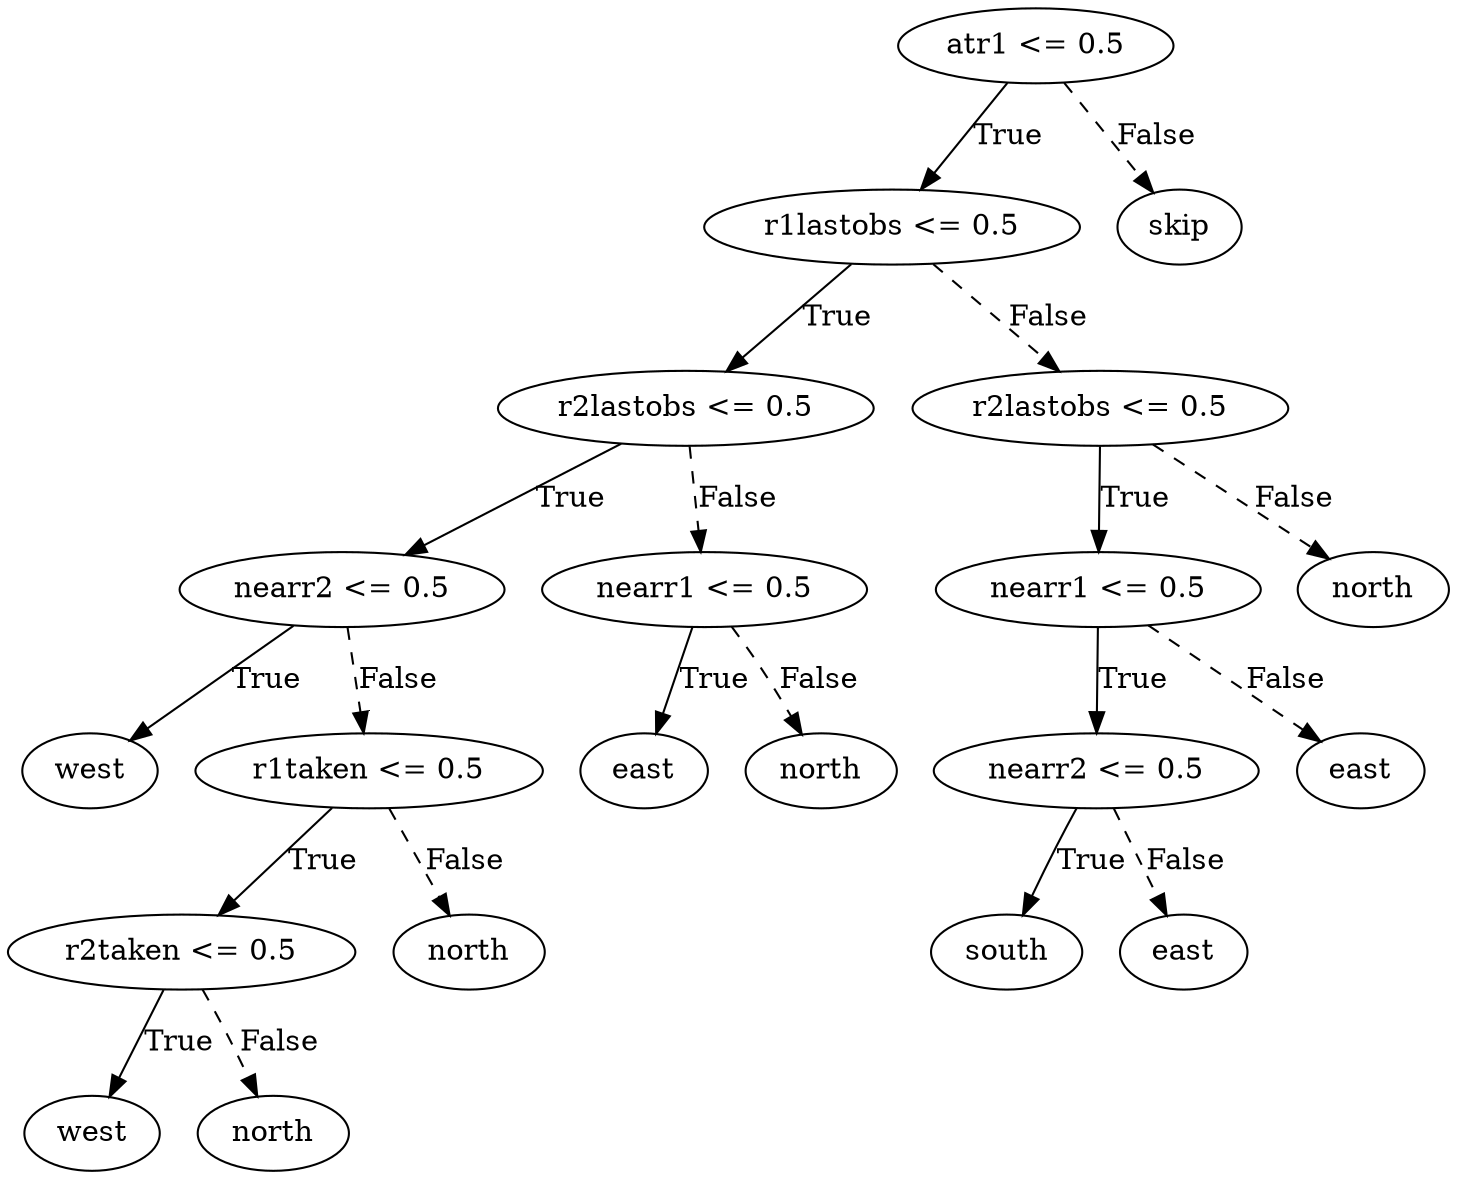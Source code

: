 digraph {
0 [label="atr1 <= 0.5"];
1 [label="r1lastobs <= 0.5"];
2 [label="r2lastobs <= 0.5"];
3 [label="nearr2 <= 0.5"];
4 [label="west"];
3 -> 4 [label="True"];
5 [label="r1taken <= 0.5"];
6 [label="r2taken <= 0.5"];
7 [label="west"];
6 -> 7 [label="True"];
8 [label="north"];
6 -> 8 [style="dashed", label="False"];
5 -> 6 [label="True"];
9 [label="north"];
5 -> 9 [style="dashed", label="False"];
3 -> 5 [style="dashed", label="False"];
2 -> 3 [label="True"];
10 [label="nearr1 <= 0.5"];
11 [label="east"];
10 -> 11 [label="True"];
12 [label="north"];
10 -> 12 [style="dashed", label="False"];
2 -> 10 [style="dashed", label="False"];
1 -> 2 [label="True"];
13 [label="r2lastobs <= 0.5"];
14 [label="nearr1 <= 0.5"];
15 [label="nearr2 <= 0.5"];
16 [label="south"];
15 -> 16 [label="True"];
17 [label="east"];
15 -> 17 [style="dashed", label="False"];
14 -> 15 [label="True"];
18 [label="east"];
14 -> 18 [style="dashed", label="False"];
13 -> 14 [label="True"];
19 [label="north"];
13 -> 19 [style="dashed", label="False"];
1 -> 13 [style="dashed", label="False"];
0 -> 1 [label="True"];
20 [label="skip"];
0 -> 20 [style="dashed", label="False"];

}